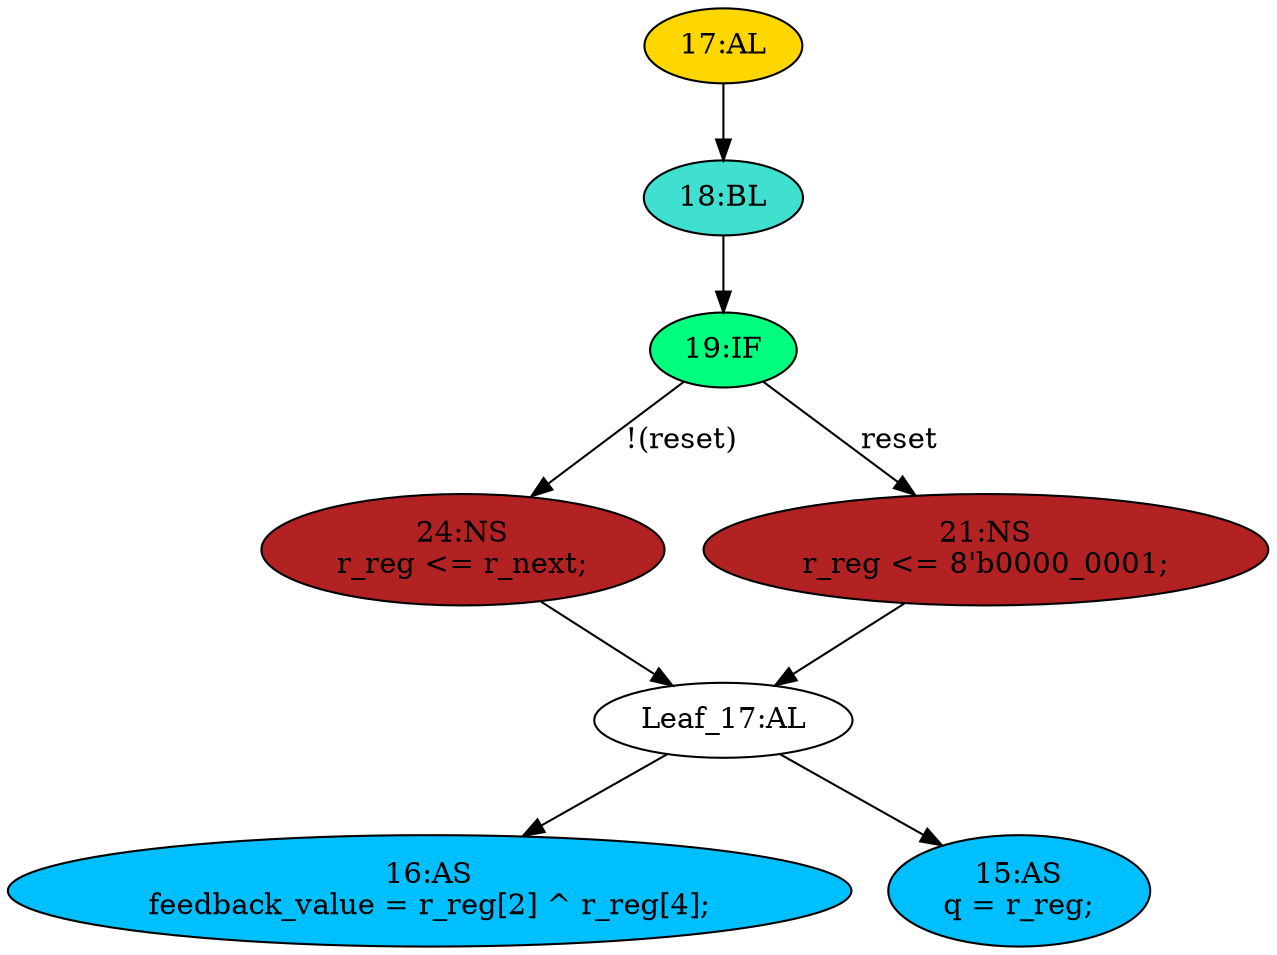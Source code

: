 strict digraph "compose( ,  )" {
	node [label="\N"];
	"17:AL"	[ast="<pyverilog.vparser.ast.Always object at 0x7f4d98bf1390>",
		clk_sens=True,
		fillcolor=gold,
		label="17:AL",
		sens="['clk', 'reset']",
		statements="[]",
		style=filled,
		typ=Always,
		use_var="['reset', 'r_next']"];
	"18:BL"	[ast="<pyverilog.vparser.ast.Block object at 0x7f4d98bf1650>",
		fillcolor=turquoise,
		label="18:BL",
		statements="[]",
		style=filled,
		typ=Block];
	"17:AL" -> "18:BL"	[cond="[]",
		lineno=None];
	"16:AS"	[ast="<pyverilog.vparser.ast.Assign object at 0x7f4d98b8ee90>",
		def_var="['feedback_value']",
		fillcolor=deepskyblue,
		label="16:AS
feedback_value = r_reg[2] ^ r_reg[4];",
		statements="[]",
		style=filled,
		typ=Assign,
		use_var="['r_reg', 'r_reg']"];
	"19:IF"	[ast="<pyverilog.vparser.ast.IfStatement object at 0x7f4d98bfdd10>",
		fillcolor=springgreen,
		label="19:IF",
		statements="[]",
		style=filled,
		typ=IfStatement];
	"24:NS"	[ast="<pyverilog.vparser.ast.NonblockingSubstitution object at 0x7f4d98be6950>",
		fillcolor=firebrick,
		label="24:NS
r_reg <= r_next;",
		statements="[<pyverilog.vparser.ast.NonblockingSubstitution object at 0x7f4d98be6950>]",
		style=filled,
		typ=NonblockingSubstitution];
	"19:IF" -> "24:NS"	[cond="['reset']",
		label="!(reset)",
		lineno=19];
	"21:NS"	[ast="<pyverilog.vparser.ast.NonblockingSubstitution object at 0x7f4d98bfdc50>",
		fillcolor=firebrick,
		label="21:NS
r_reg <= 8'b0000_0001;",
		statements="[<pyverilog.vparser.ast.NonblockingSubstitution object at 0x7f4d98bfdc50>]",
		style=filled,
		typ=NonblockingSubstitution];
	"19:IF" -> "21:NS"	[cond="['reset']",
		label=reset,
		lineno=19];
	"18:BL" -> "19:IF"	[cond="[]",
		lineno=None];
	"Leaf_17:AL"	[def_var="['r_reg']",
		label="Leaf_17:AL"];
	"24:NS" -> "Leaf_17:AL"	[cond="[]",
		lineno=None];
	"15:AS"	[ast="<pyverilog.vparser.ast.Assign object at 0x7f4d98b96750>",
		def_var="['q']",
		fillcolor=deepskyblue,
		label="15:AS
q = r_reg;",
		statements="[]",
		style=filled,
		typ=Assign,
		use_var="['r_reg']"];
	"Leaf_17:AL" -> "16:AS";
	"Leaf_17:AL" -> "15:AS";
	"21:NS" -> "Leaf_17:AL"	[cond="[]",
		lineno=None];
}
